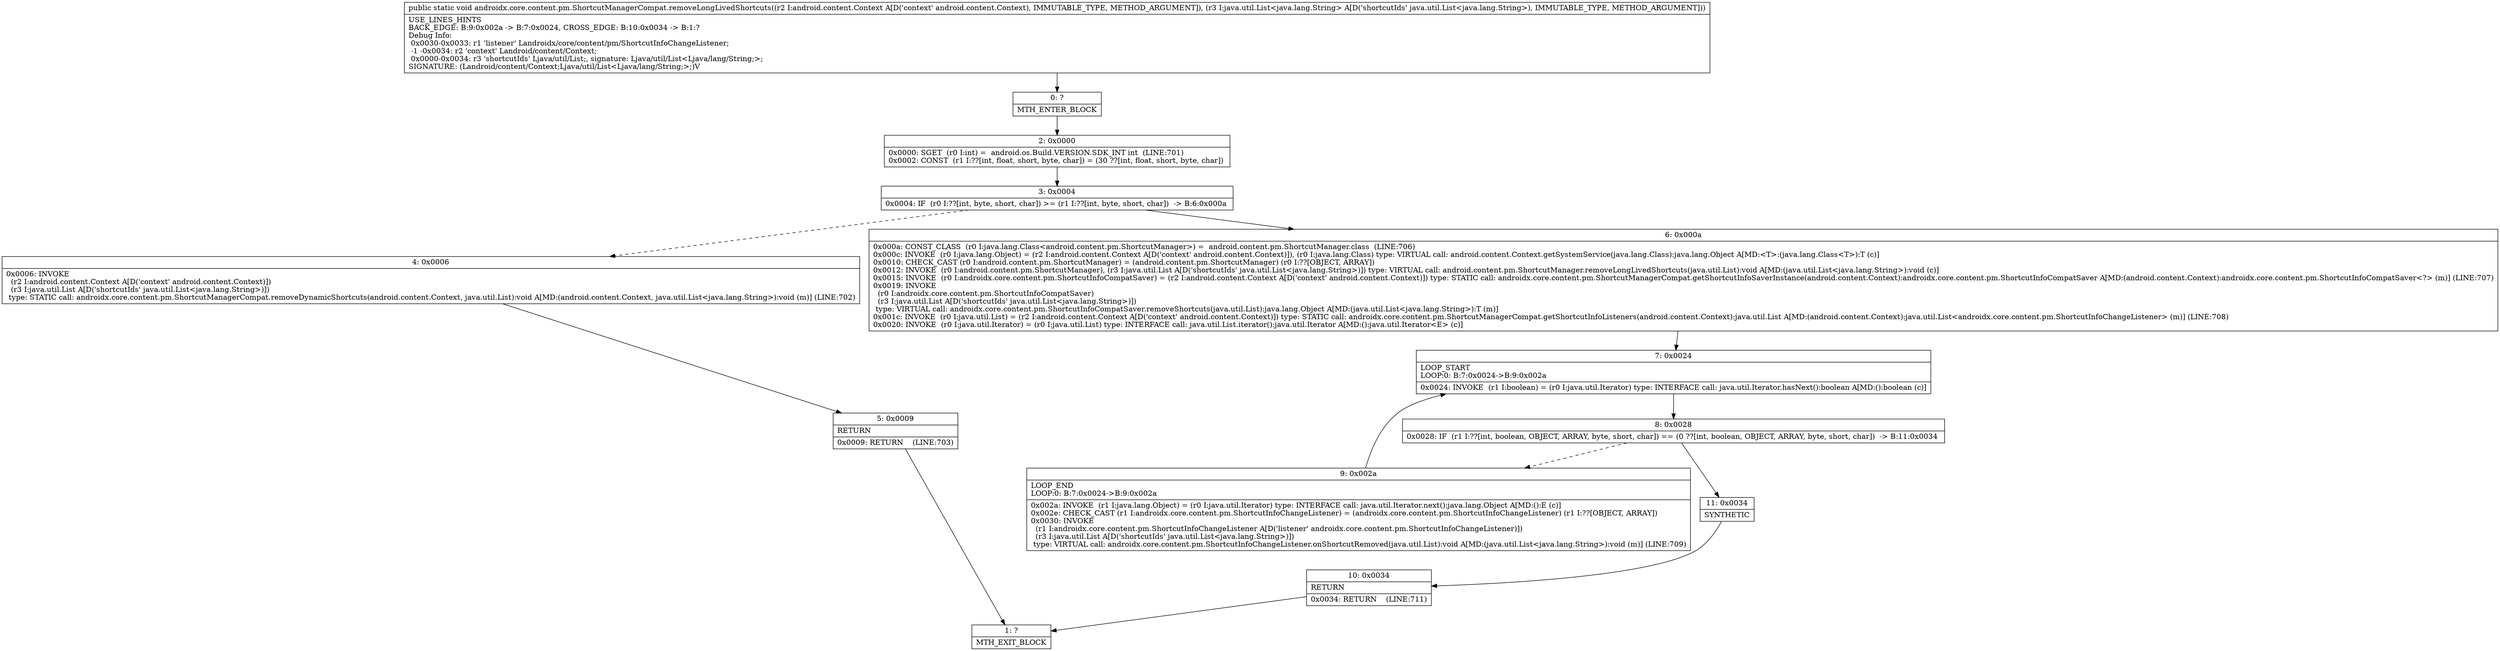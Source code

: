 digraph "CFG forandroidx.core.content.pm.ShortcutManagerCompat.removeLongLivedShortcuts(Landroid\/content\/Context;Ljava\/util\/List;)V" {
Node_0 [shape=record,label="{0\:\ ?|MTH_ENTER_BLOCK\l}"];
Node_2 [shape=record,label="{2\:\ 0x0000|0x0000: SGET  (r0 I:int) =  android.os.Build.VERSION.SDK_INT int  (LINE:701)\l0x0002: CONST  (r1 I:??[int, float, short, byte, char]) = (30 ??[int, float, short, byte, char]) \l}"];
Node_3 [shape=record,label="{3\:\ 0x0004|0x0004: IF  (r0 I:??[int, byte, short, char]) \>= (r1 I:??[int, byte, short, char])  \-\> B:6:0x000a \l}"];
Node_4 [shape=record,label="{4\:\ 0x0006|0x0006: INVOKE  \l  (r2 I:android.content.Context A[D('context' android.content.Context)])\l  (r3 I:java.util.List A[D('shortcutIds' java.util.List\<java.lang.String\>)])\l type: STATIC call: androidx.core.content.pm.ShortcutManagerCompat.removeDynamicShortcuts(android.content.Context, java.util.List):void A[MD:(android.content.Context, java.util.List\<java.lang.String\>):void (m)] (LINE:702)\l}"];
Node_5 [shape=record,label="{5\:\ 0x0009|RETURN\l|0x0009: RETURN    (LINE:703)\l}"];
Node_1 [shape=record,label="{1\:\ ?|MTH_EXIT_BLOCK\l}"];
Node_6 [shape=record,label="{6\:\ 0x000a|0x000a: CONST_CLASS  (r0 I:java.lang.Class\<android.content.pm.ShortcutManager\>) =  android.content.pm.ShortcutManager.class  (LINE:706)\l0x000c: INVOKE  (r0 I:java.lang.Object) = (r2 I:android.content.Context A[D('context' android.content.Context)]), (r0 I:java.lang.Class) type: VIRTUAL call: android.content.Context.getSystemService(java.lang.Class):java.lang.Object A[MD:\<T\>:(java.lang.Class\<T\>):T (c)]\l0x0010: CHECK_CAST (r0 I:android.content.pm.ShortcutManager) = (android.content.pm.ShortcutManager) (r0 I:??[OBJECT, ARRAY]) \l0x0012: INVOKE  (r0 I:android.content.pm.ShortcutManager), (r3 I:java.util.List A[D('shortcutIds' java.util.List\<java.lang.String\>)]) type: VIRTUAL call: android.content.pm.ShortcutManager.removeLongLivedShortcuts(java.util.List):void A[MD:(java.util.List\<java.lang.String\>):void (c)]\l0x0015: INVOKE  (r0 I:androidx.core.content.pm.ShortcutInfoCompatSaver) = (r2 I:android.content.Context A[D('context' android.content.Context)]) type: STATIC call: androidx.core.content.pm.ShortcutManagerCompat.getShortcutInfoSaverInstance(android.content.Context):androidx.core.content.pm.ShortcutInfoCompatSaver A[MD:(android.content.Context):androidx.core.content.pm.ShortcutInfoCompatSaver\<?\> (m)] (LINE:707)\l0x0019: INVOKE  \l  (r0 I:androidx.core.content.pm.ShortcutInfoCompatSaver)\l  (r3 I:java.util.List A[D('shortcutIds' java.util.List\<java.lang.String\>)])\l type: VIRTUAL call: androidx.core.content.pm.ShortcutInfoCompatSaver.removeShortcuts(java.util.List):java.lang.Object A[MD:(java.util.List\<java.lang.String\>):T (m)]\l0x001c: INVOKE  (r0 I:java.util.List) = (r2 I:android.content.Context A[D('context' android.content.Context)]) type: STATIC call: androidx.core.content.pm.ShortcutManagerCompat.getShortcutInfoListeners(android.content.Context):java.util.List A[MD:(android.content.Context):java.util.List\<androidx.core.content.pm.ShortcutInfoChangeListener\> (m)] (LINE:708)\l0x0020: INVOKE  (r0 I:java.util.Iterator) = (r0 I:java.util.List) type: INTERFACE call: java.util.List.iterator():java.util.Iterator A[MD:():java.util.Iterator\<E\> (c)]\l}"];
Node_7 [shape=record,label="{7\:\ 0x0024|LOOP_START\lLOOP:0: B:7:0x0024\-\>B:9:0x002a\l|0x0024: INVOKE  (r1 I:boolean) = (r0 I:java.util.Iterator) type: INTERFACE call: java.util.Iterator.hasNext():boolean A[MD:():boolean (c)]\l}"];
Node_8 [shape=record,label="{8\:\ 0x0028|0x0028: IF  (r1 I:??[int, boolean, OBJECT, ARRAY, byte, short, char]) == (0 ??[int, boolean, OBJECT, ARRAY, byte, short, char])  \-\> B:11:0x0034 \l}"];
Node_9 [shape=record,label="{9\:\ 0x002a|LOOP_END\lLOOP:0: B:7:0x0024\-\>B:9:0x002a\l|0x002a: INVOKE  (r1 I:java.lang.Object) = (r0 I:java.util.Iterator) type: INTERFACE call: java.util.Iterator.next():java.lang.Object A[MD:():E (c)]\l0x002e: CHECK_CAST (r1 I:androidx.core.content.pm.ShortcutInfoChangeListener) = (androidx.core.content.pm.ShortcutInfoChangeListener) (r1 I:??[OBJECT, ARRAY]) \l0x0030: INVOKE  \l  (r1 I:androidx.core.content.pm.ShortcutInfoChangeListener A[D('listener' androidx.core.content.pm.ShortcutInfoChangeListener)])\l  (r3 I:java.util.List A[D('shortcutIds' java.util.List\<java.lang.String\>)])\l type: VIRTUAL call: androidx.core.content.pm.ShortcutInfoChangeListener.onShortcutRemoved(java.util.List):void A[MD:(java.util.List\<java.lang.String\>):void (m)] (LINE:709)\l}"];
Node_11 [shape=record,label="{11\:\ 0x0034|SYNTHETIC\l}"];
Node_10 [shape=record,label="{10\:\ 0x0034|RETURN\l|0x0034: RETURN    (LINE:711)\l}"];
MethodNode[shape=record,label="{public static void androidx.core.content.pm.ShortcutManagerCompat.removeLongLivedShortcuts((r2 I:android.content.Context A[D('context' android.content.Context), IMMUTABLE_TYPE, METHOD_ARGUMENT]), (r3 I:java.util.List\<java.lang.String\> A[D('shortcutIds' java.util.List\<java.lang.String\>), IMMUTABLE_TYPE, METHOD_ARGUMENT]))  | USE_LINES_HINTS\lBACK_EDGE: B:9:0x002a \-\> B:7:0x0024, CROSS_EDGE: B:10:0x0034 \-\> B:1:?\lDebug Info:\l  0x0030\-0x0033: r1 'listener' Landroidx\/core\/content\/pm\/ShortcutInfoChangeListener;\l  \-1 \-0x0034: r2 'context' Landroid\/content\/Context;\l  0x0000\-0x0034: r3 'shortcutIds' Ljava\/util\/List;, signature: Ljava\/util\/List\<Ljava\/lang\/String;\>;\lSIGNATURE: (Landroid\/content\/Context;Ljava\/util\/List\<Ljava\/lang\/String;\>;)V\l}"];
MethodNode -> Node_0;Node_0 -> Node_2;
Node_2 -> Node_3;
Node_3 -> Node_4[style=dashed];
Node_3 -> Node_6;
Node_4 -> Node_5;
Node_5 -> Node_1;
Node_6 -> Node_7;
Node_7 -> Node_8;
Node_8 -> Node_9[style=dashed];
Node_8 -> Node_11;
Node_9 -> Node_7;
Node_11 -> Node_10;
Node_10 -> Node_1;
}

